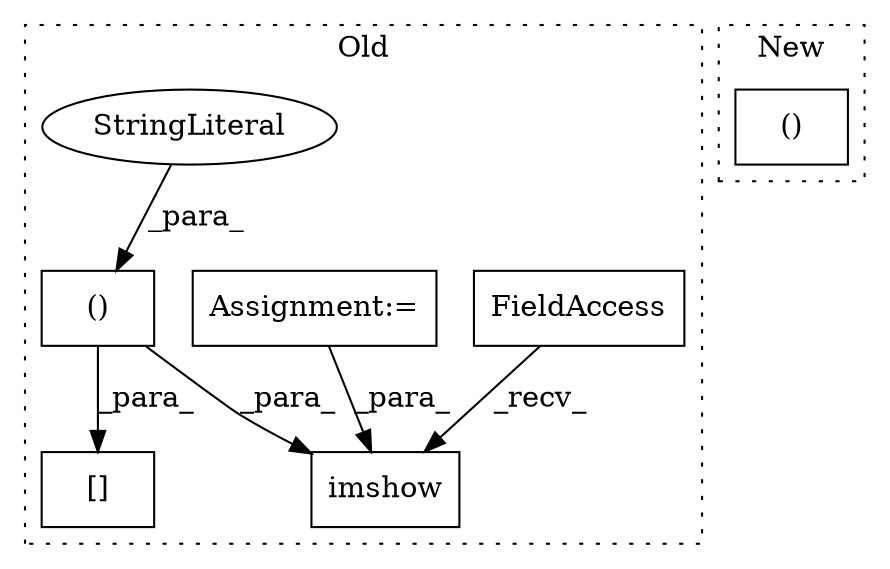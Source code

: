 digraph G {
subgraph cluster0 {
1 [label="imshow" a="32" s="1522,1689" l="7,1" shape="box"];
3 [label="FieldAccess" a="22" s="1504" l="10" shape="box"];
4 [label="Assignment:=" a="7" s="1204" l="1" shape="box"];
5 [label="()" a="106" s="1559" l="81" shape="box"];
6 [label="StringLiteral" a="45" s="1595" l="16" shape="ellipse"];
7 [label="[]" a="2" s="1541,1640" l="18,2" shape="box"];
label = "Old";
style="dotted";
}
subgraph cluster1 {
2 [label="()" a="106" s="962" l="88" shape="box"];
label = "New";
style="dotted";
}
3 -> 1 [label="_recv_"];
4 -> 1 [label="_para_"];
5 -> 1 [label="_para_"];
5 -> 7 [label="_para_"];
6 -> 5 [label="_para_"];
}